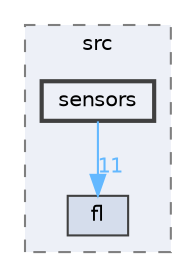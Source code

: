 digraph "FastLED/FastLED/src/sensors"
{
 // LATEX_PDF_SIZE
  bgcolor="transparent";
  edge [fontname=Helvetica,fontsize=10,labelfontname=Helvetica,labelfontsize=10];
  node [fontname=Helvetica,fontsize=10,shape=box,height=0.2,width=0.4];
  compound=true
  subgraph clusterdir_e6a3de723047763e6a27a3cab040759e {
    graph [ bgcolor="#edf0f7", pencolor="grey50", label="src", fontname=Helvetica,fontsize=10 style="filled,dashed", URL="dir_e6a3de723047763e6a27a3cab040759e.html",tooltip=""]
  dir_3d3ed669f2fdf2afe9a87d719975d69a [label="fl", fillcolor="#d5ddec", color="grey25", style="filled", URL="dir_3d3ed669f2fdf2afe9a87d719975d69a.html",tooltip=""];
  dir_2b31003d2d9f3c541ec6c8564666c518 [label="sensors", fillcolor="#edf0f7", color="grey25", style="filled,bold", URL="dir_2b31003d2d9f3c541ec6c8564666c518.html",tooltip=""];
  }
  dir_2b31003d2d9f3c541ec6c8564666c518->dir_3d3ed669f2fdf2afe9a87d719975d69a [headlabel="11", labeldistance=1.5 headhref="dir_000072_000029.html" href="dir_000072_000029.html" color="steelblue1" fontcolor="steelblue1"];
}
